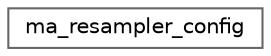 digraph "Graphical Class Hierarchy"
{
 // LATEX_PDF_SIZE
  bgcolor="transparent";
  edge [fontname=Helvetica,fontsize=10,labelfontname=Helvetica,labelfontsize=10];
  node [fontname=Helvetica,fontsize=10,shape=box,height=0.2,width=0.4];
  rankdir="LR";
  Node0 [id="Node000000",label="ma_resampler_config",height=0.2,width=0.4,color="grey40", fillcolor="white", style="filled",URL="$structma__resampler__config.html",tooltip=" "];
}
